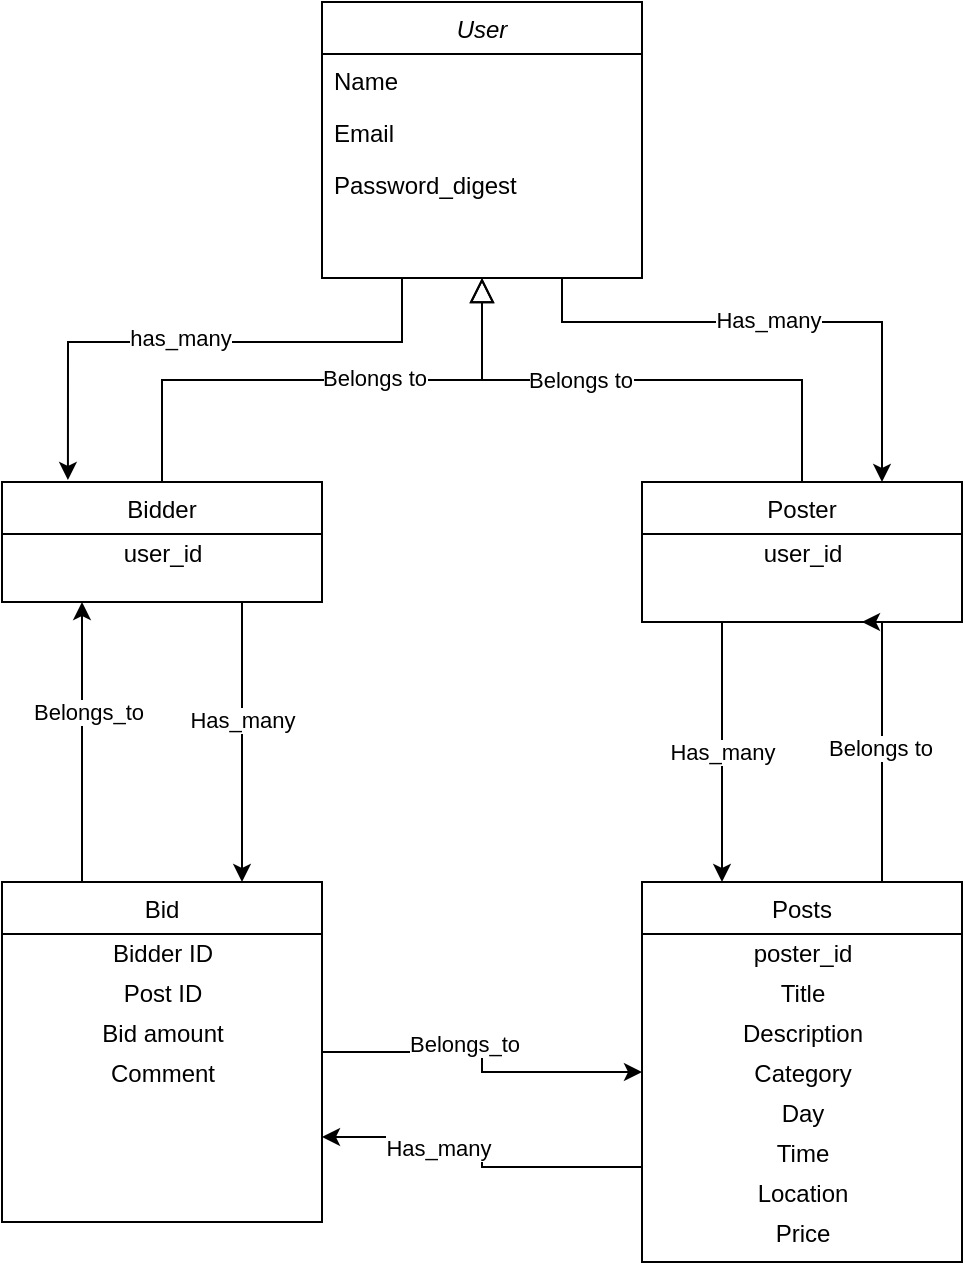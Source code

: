<mxfile version="15.3.2" type="github">
  <diagram id="C5RBs43oDa-KdzZeNtuy" name="Page-1">
    <mxGraphModel dx="187" dy="693" grid="1" gridSize="10" guides="1" tooltips="1" connect="1" arrows="1" fold="1" page="1" pageScale="1" pageWidth="827" pageHeight="1169" math="0" shadow="0">
      <root>
        <mxCell id="WIyWlLk6GJQsqaUBKTNV-0" />
        <mxCell id="WIyWlLk6GJQsqaUBKTNV-1" parent="WIyWlLk6GJQsqaUBKTNV-0" />
        <mxCell id="KLkfFupKq4MBxy-asS3C-39" style="edgeStyle=orthogonalEdgeStyle;rounded=0;orthogonalLoop=1;jettySize=auto;html=1;exitX=0.25;exitY=1;exitDx=0;exitDy=0;entryX=0.206;entryY=-0.017;entryDx=0;entryDy=0;entryPerimeter=0;" edge="1" parent="WIyWlLk6GJQsqaUBKTNV-1" source="zkfFHV4jXpPFQw0GAbJ--0" target="zkfFHV4jXpPFQw0GAbJ--6">
          <mxGeometry relative="1" as="geometry">
            <Array as="points">
              <mxPoint x="260" y="290" />
              <mxPoint x="93" y="290" />
            </Array>
          </mxGeometry>
        </mxCell>
        <mxCell id="KLkfFupKq4MBxy-asS3C-40" value="has_many" style="edgeLabel;html=1;align=center;verticalAlign=middle;resizable=0;points=[];" vertex="1" connectable="0" parent="KLkfFupKq4MBxy-asS3C-39">
          <mxGeometry x="0.067" y="-2" relative="1" as="geometry">
            <mxPoint as="offset" />
          </mxGeometry>
        </mxCell>
        <mxCell id="KLkfFupKq4MBxy-asS3C-41" style="edgeStyle=orthogonalEdgeStyle;rounded=0;orthogonalLoop=1;jettySize=auto;html=1;exitX=0.75;exitY=1;exitDx=0;exitDy=0;entryX=0.75;entryY=0;entryDx=0;entryDy=0;" edge="1" parent="WIyWlLk6GJQsqaUBKTNV-1" source="zkfFHV4jXpPFQw0GAbJ--0" target="zkfFHV4jXpPFQw0GAbJ--13">
          <mxGeometry relative="1" as="geometry">
            <Array as="points">
              <mxPoint x="340" y="280" />
              <mxPoint x="500" y="280" />
            </Array>
          </mxGeometry>
        </mxCell>
        <mxCell id="KLkfFupKq4MBxy-asS3C-42" value="Has_many" style="edgeLabel;html=1;align=center;verticalAlign=middle;resizable=0;points=[];" vertex="1" connectable="0" parent="KLkfFupKq4MBxy-asS3C-41">
          <mxGeometry x="-0.046" y="1" relative="1" as="geometry">
            <mxPoint as="offset" />
          </mxGeometry>
        </mxCell>
        <mxCell id="zkfFHV4jXpPFQw0GAbJ--0" value="User" style="swimlane;fontStyle=2;align=center;verticalAlign=top;childLayout=stackLayout;horizontal=1;startSize=26;horizontalStack=0;resizeParent=1;resizeLast=0;collapsible=1;marginBottom=0;rounded=0;shadow=0;strokeWidth=1;" parent="WIyWlLk6GJQsqaUBKTNV-1" vertex="1">
          <mxGeometry x="220" y="120" width="160" height="138" as="geometry">
            <mxRectangle x="230" y="140" width="160" height="26" as="alternateBounds" />
          </mxGeometry>
        </mxCell>
        <mxCell id="zkfFHV4jXpPFQw0GAbJ--1" value="Name" style="text;align=left;verticalAlign=top;spacingLeft=4;spacingRight=4;overflow=hidden;rotatable=0;points=[[0,0.5],[1,0.5]];portConstraint=eastwest;" parent="zkfFHV4jXpPFQw0GAbJ--0" vertex="1">
          <mxGeometry y="26" width="160" height="26" as="geometry" />
        </mxCell>
        <mxCell id="zkfFHV4jXpPFQw0GAbJ--2" value="Email" style="text;align=left;verticalAlign=top;spacingLeft=4;spacingRight=4;overflow=hidden;rotatable=0;points=[[0,0.5],[1,0.5]];portConstraint=eastwest;rounded=0;shadow=0;html=0;" parent="zkfFHV4jXpPFQw0GAbJ--0" vertex="1">
          <mxGeometry y="52" width="160" height="26" as="geometry" />
        </mxCell>
        <mxCell id="zkfFHV4jXpPFQw0GAbJ--3" value="Password_digest" style="text;align=left;verticalAlign=top;spacingLeft=4;spacingRight=4;overflow=hidden;rotatable=0;points=[[0,0.5],[1,0.5]];portConstraint=eastwest;rounded=0;shadow=0;html=0;" parent="zkfFHV4jXpPFQw0GAbJ--0" vertex="1">
          <mxGeometry y="78" width="160" height="26" as="geometry" />
        </mxCell>
        <mxCell id="KLkfFupKq4MBxy-asS3C-7" style="edgeStyle=orthogonalEdgeStyle;rounded=0;orthogonalLoop=1;jettySize=auto;html=1;exitX=0.75;exitY=1;exitDx=0;exitDy=0;entryX=0.75;entryY=0;entryDx=0;entryDy=0;" edge="1" parent="WIyWlLk6GJQsqaUBKTNV-1" source="zkfFHV4jXpPFQw0GAbJ--6" target="KLkfFupKq4MBxy-asS3C-22">
          <mxGeometry relative="1" as="geometry">
            <mxPoint x="180" y="560" as="targetPoint" />
          </mxGeometry>
        </mxCell>
        <mxCell id="KLkfFupKq4MBxy-asS3C-8" value="Has_many" style="edgeLabel;html=1;align=center;verticalAlign=middle;resizable=0;points=[];" vertex="1" connectable="0" parent="KLkfFupKq4MBxy-asS3C-7">
          <mxGeometry x="-0.157" relative="1" as="geometry">
            <mxPoint as="offset" />
          </mxGeometry>
        </mxCell>
        <mxCell id="zkfFHV4jXpPFQw0GAbJ--6" value="Bidder" style="swimlane;fontStyle=0;align=center;verticalAlign=top;childLayout=stackLayout;horizontal=1;startSize=26;horizontalStack=0;resizeParent=1;resizeLast=0;collapsible=1;marginBottom=0;rounded=0;shadow=0;strokeWidth=1;" parent="WIyWlLk6GJQsqaUBKTNV-1" vertex="1">
          <mxGeometry x="60" y="360" width="160" height="60" as="geometry">
            <mxRectangle x="130" y="380" width="160" height="26" as="alternateBounds" />
          </mxGeometry>
        </mxCell>
        <mxCell id="KLkfFupKq4MBxy-asS3C-17" value="user_id" style="text;html=1;align=center;verticalAlign=middle;resizable=0;points=[];autosize=1;strokeColor=none;fillColor=none;" vertex="1" parent="zkfFHV4jXpPFQw0GAbJ--6">
          <mxGeometry y="26" width="160" height="20" as="geometry" />
        </mxCell>
        <mxCell id="zkfFHV4jXpPFQw0GAbJ--12" value="" style="endArrow=block;endSize=10;endFill=0;shadow=0;strokeWidth=1;rounded=0;edgeStyle=elbowEdgeStyle;elbow=vertical;" parent="WIyWlLk6GJQsqaUBKTNV-1" source="zkfFHV4jXpPFQw0GAbJ--6" target="zkfFHV4jXpPFQw0GAbJ--0" edge="1">
          <mxGeometry width="160" relative="1" as="geometry">
            <mxPoint x="200" y="203" as="sourcePoint" />
            <mxPoint x="200" y="203" as="targetPoint" />
          </mxGeometry>
        </mxCell>
        <mxCell id="KLkfFupKq4MBxy-asS3C-6" value="Belongs to" style="edgeLabel;html=1;align=center;verticalAlign=middle;resizable=0;points=[];" vertex="1" connectable="0" parent="zkfFHV4jXpPFQw0GAbJ--12">
          <mxGeometry x="0.198" y="1" relative="1" as="geometry">
            <mxPoint as="offset" />
          </mxGeometry>
        </mxCell>
        <mxCell id="KLkfFupKq4MBxy-asS3C-4" value="Has_many" style="edgeStyle=orthogonalEdgeStyle;rounded=0;orthogonalLoop=1;jettySize=auto;html=1;exitX=0.25;exitY=1;exitDx=0;exitDy=0;entryX=0.25;entryY=0;entryDx=0;entryDy=0;" edge="1" parent="WIyWlLk6GJQsqaUBKTNV-1" source="zkfFHV4jXpPFQw0GAbJ--13">
          <mxGeometry relative="1" as="geometry">
            <mxPoint x="420" y="560" as="targetPoint" />
            <Array as="points">
              <mxPoint x="420" y="500" />
              <mxPoint x="420" y="500" />
            </Array>
          </mxGeometry>
        </mxCell>
        <mxCell id="zkfFHV4jXpPFQw0GAbJ--13" value="Poster" style="swimlane;fontStyle=0;align=center;verticalAlign=top;childLayout=stackLayout;horizontal=1;startSize=26;horizontalStack=0;resizeParent=1;resizeLast=0;collapsible=1;marginBottom=0;rounded=0;shadow=0;strokeWidth=1;" parent="WIyWlLk6GJQsqaUBKTNV-1" vertex="1">
          <mxGeometry x="380" y="360" width="160" height="70" as="geometry">
            <mxRectangle x="340" y="380" width="170" height="26" as="alternateBounds" />
          </mxGeometry>
        </mxCell>
        <mxCell id="KLkfFupKq4MBxy-asS3C-16" value="user_id" style="text;html=1;align=center;verticalAlign=middle;resizable=0;points=[];autosize=1;strokeColor=none;fillColor=none;" vertex="1" parent="zkfFHV4jXpPFQw0GAbJ--13">
          <mxGeometry y="26" width="160" height="20" as="geometry" />
        </mxCell>
        <mxCell id="zkfFHV4jXpPFQw0GAbJ--16" value="" style="endArrow=block;endSize=10;endFill=0;shadow=0;strokeWidth=1;rounded=0;edgeStyle=elbowEdgeStyle;elbow=horizontal;" parent="WIyWlLk6GJQsqaUBKTNV-1" source="zkfFHV4jXpPFQw0GAbJ--13" target="zkfFHV4jXpPFQw0GAbJ--0" edge="1">
          <mxGeometry width="160" relative="1" as="geometry">
            <mxPoint x="210" y="373" as="sourcePoint" />
            <mxPoint x="310" y="271" as="targetPoint" />
          </mxGeometry>
        </mxCell>
        <mxCell id="KLkfFupKq4MBxy-asS3C-5" value="Belongs to" style="edgeLabel;html=1;align=center;verticalAlign=middle;resizable=0;points=[];" vertex="1" connectable="0" parent="zkfFHV4jXpPFQw0GAbJ--16">
          <mxGeometry x="0.235" relative="1" as="geometry">
            <mxPoint as="offset" />
          </mxGeometry>
        </mxCell>
        <mxCell id="KLkfFupKq4MBxy-asS3C-10" style="edgeStyle=orthogonalEdgeStyle;rounded=0;orthogonalLoop=1;jettySize=auto;html=1;exitX=0.25;exitY=0;exitDx=0;exitDy=0;entryX=0.25;entryY=1;entryDx=0;entryDy=0;exitPerimeter=0;" edge="1" parent="WIyWlLk6GJQsqaUBKTNV-1" source="KLkfFupKq4MBxy-asS3C-22" target="zkfFHV4jXpPFQw0GAbJ--6">
          <mxGeometry relative="1" as="geometry">
            <mxPoint x="100" y="560" as="sourcePoint" />
          </mxGeometry>
        </mxCell>
        <mxCell id="KLkfFupKq4MBxy-asS3C-11" value="Belongs_to" style="edgeLabel;html=1;align=center;verticalAlign=middle;resizable=0;points=[];" vertex="1" connectable="0" parent="KLkfFupKq4MBxy-asS3C-10">
          <mxGeometry x="0.214" y="-3" relative="1" as="geometry">
            <mxPoint as="offset" />
          </mxGeometry>
        </mxCell>
        <mxCell id="KLkfFupKq4MBxy-asS3C-2" style="edgeStyle=orthogonalEdgeStyle;rounded=0;orthogonalLoop=1;jettySize=auto;html=1;exitX=0.75;exitY=0;exitDx=0;exitDy=0;" edge="1" parent="WIyWlLk6GJQsqaUBKTNV-1" source="KLkfFupKq4MBxy-asS3C-19">
          <mxGeometry relative="1" as="geometry">
            <mxPoint x="490" y="560" as="sourcePoint" />
            <mxPoint x="490" y="430" as="targetPoint" />
            <Array as="points">
              <mxPoint x="500" y="430" />
            </Array>
          </mxGeometry>
        </mxCell>
        <mxCell id="KLkfFupKq4MBxy-asS3C-3" value="Belongs to " style="edgeLabel;html=1;align=center;verticalAlign=middle;resizable=0;points=[];" vertex="1" connectable="0" parent="KLkfFupKq4MBxy-asS3C-2">
          <mxGeometry x="-0.046" y="1" relative="1" as="geometry">
            <mxPoint as="offset" />
          </mxGeometry>
        </mxCell>
        <mxCell id="KLkfFupKq4MBxy-asS3C-25" style="edgeStyle=orthogonalEdgeStyle;rounded=0;orthogonalLoop=1;jettySize=auto;html=1;exitX=0;exitY=0.75;exitDx=0;exitDy=0;entryX=1;entryY=0.75;entryDx=0;entryDy=0;" edge="1" parent="WIyWlLk6GJQsqaUBKTNV-1" source="KLkfFupKq4MBxy-asS3C-19" target="KLkfFupKq4MBxy-asS3C-22">
          <mxGeometry relative="1" as="geometry" />
        </mxCell>
        <mxCell id="KLkfFupKq4MBxy-asS3C-27" value="Has_many" style="edgeLabel;html=1;align=center;verticalAlign=middle;resizable=0;points=[];" vertex="1" connectable="0" parent="KLkfFupKq4MBxy-asS3C-25">
          <mxGeometry x="0.338" y="5" relative="1" as="geometry">
            <mxPoint as="offset" />
          </mxGeometry>
        </mxCell>
        <mxCell id="KLkfFupKq4MBxy-asS3C-19" value="Posts" style="swimlane;fontStyle=0;align=center;verticalAlign=top;childLayout=stackLayout;horizontal=1;startSize=26;horizontalStack=0;resizeParent=1;resizeLast=0;collapsible=1;marginBottom=0;rounded=0;shadow=0;strokeWidth=1;" vertex="1" parent="WIyWlLk6GJQsqaUBKTNV-1">
          <mxGeometry x="380" y="560" width="160" height="190" as="geometry">
            <mxRectangle x="340" y="380" width="170" height="26" as="alternateBounds" />
          </mxGeometry>
        </mxCell>
        <mxCell id="KLkfFupKq4MBxy-asS3C-20" value="poster_id" style="text;html=1;align=center;verticalAlign=middle;resizable=0;points=[];autosize=1;strokeColor=none;fillColor=none;" vertex="1" parent="KLkfFupKq4MBxy-asS3C-19">
          <mxGeometry y="26" width="160" height="20" as="geometry" />
        </mxCell>
        <mxCell id="KLkfFupKq4MBxy-asS3C-28" value="Title" style="text;html=1;align=center;verticalAlign=middle;resizable=0;points=[];autosize=1;strokeColor=none;fillColor=none;" vertex="1" parent="KLkfFupKq4MBxy-asS3C-19">
          <mxGeometry y="46" width="160" height="20" as="geometry" />
        </mxCell>
        <mxCell id="KLkfFupKq4MBxy-asS3C-29" value="Description" style="text;html=1;align=center;verticalAlign=middle;resizable=0;points=[];autosize=1;strokeColor=none;fillColor=none;" vertex="1" parent="KLkfFupKq4MBxy-asS3C-19">
          <mxGeometry y="66" width="160" height="20" as="geometry" />
        </mxCell>
        <mxCell id="KLkfFupKq4MBxy-asS3C-30" value="Category" style="text;html=1;align=center;verticalAlign=middle;resizable=0;points=[];autosize=1;strokeColor=none;fillColor=none;" vertex="1" parent="KLkfFupKq4MBxy-asS3C-19">
          <mxGeometry y="86" width="160" height="20" as="geometry" />
        </mxCell>
        <mxCell id="KLkfFupKq4MBxy-asS3C-31" value="Day" style="text;html=1;align=center;verticalAlign=middle;resizable=0;points=[];autosize=1;strokeColor=none;fillColor=none;" vertex="1" parent="KLkfFupKq4MBxy-asS3C-19">
          <mxGeometry y="106" width="160" height="20" as="geometry" />
        </mxCell>
        <mxCell id="KLkfFupKq4MBxy-asS3C-32" value="Time" style="text;html=1;align=center;verticalAlign=middle;resizable=0;points=[];autosize=1;strokeColor=none;fillColor=none;" vertex="1" parent="KLkfFupKq4MBxy-asS3C-19">
          <mxGeometry y="126" width="160" height="20" as="geometry" />
        </mxCell>
        <mxCell id="KLkfFupKq4MBxy-asS3C-33" value="Location" style="text;html=1;align=center;verticalAlign=middle;resizable=0;points=[];autosize=1;strokeColor=none;fillColor=none;" vertex="1" parent="KLkfFupKq4MBxy-asS3C-19">
          <mxGeometry y="146" width="160" height="20" as="geometry" />
        </mxCell>
        <mxCell id="KLkfFupKq4MBxy-asS3C-38" value="Price" style="text;html=1;align=center;verticalAlign=middle;resizable=0;points=[];autosize=1;strokeColor=none;fillColor=none;" vertex="1" parent="KLkfFupKq4MBxy-asS3C-19">
          <mxGeometry y="166" width="160" height="20" as="geometry" />
        </mxCell>
        <mxCell id="KLkfFupKq4MBxy-asS3C-24" style="edgeStyle=orthogonalEdgeStyle;rounded=0;orthogonalLoop=1;jettySize=auto;html=1;exitX=1;exitY=0.5;exitDx=0;exitDy=0;entryX=0;entryY=0.5;entryDx=0;entryDy=0;" edge="1" parent="WIyWlLk6GJQsqaUBKTNV-1" source="KLkfFupKq4MBxy-asS3C-22" target="KLkfFupKq4MBxy-asS3C-19">
          <mxGeometry relative="1" as="geometry" />
        </mxCell>
        <mxCell id="KLkfFupKq4MBxy-asS3C-26" value="Belongs_to" style="edgeLabel;html=1;align=center;verticalAlign=middle;resizable=0;points=[];" vertex="1" connectable="0" parent="KLkfFupKq4MBxy-asS3C-24">
          <mxGeometry x="-0.163" y="4" relative="1" as="geometry">
            <mxPoint as="offset" />
          </mxGeometry>
        </mxCell>
        <mxCell id="KLkfFupKq4MBxy-asS3C-22" value="Bid" style="swimlane;fontStyle=0;align=center;verticalAlign=top;childLayout=stackLayout;horizontal=1;startSize=26;horizontalStack=0;resizeParent=1;resizeLast=0;collapsible=1;marginBottom=0;rounded=0;shadow=0;strokeWidth=1;" vertex="1" parent="WIyWlLk6GJQsqaUBKTNV-1">
          <mxGeometry x="60" y="560" width="160" height="170" as="geometry">
            <mxRectangle x="340" y="380" width="170" height="26" as="alternateBounds" />
          </mxGeometry>
        </mxCell>
        <mxCell id="KLkfFupKq4MBxy-asS3C-23" value="&lt;div&gt;Bidder ID&lt;/div&gt;" style="text;html=1;align=center;verticalAlign=middle;resizable=0;points=[];autosize=1;strokeColor=none;fillColor=none;" vertex="1" parent="KLkfFupKq4MBxy-asS3C-22">
          <mxGeometry y="26" width="160" height="20" as="geometry" />
        </mxCell>
        <mxCell id="KLkfFupKq4MBxy-asS3C-34" value="Post ID" style="text;html=1;align=center;verticalAlign=middle;resizable=0;points=[];autosize=1;strokeColor=none;fillColor=none;" vertex="1" parent="KLkfFupKq4MBxy-asS3C-22">
          <mxGeometry y="46" width="160" height="20" as="geometry" />
        </mxCell>
        <mxCell id="KLkfFupKq4MBxy-asS3C-35" value="Bid amount" style="text;html=1;align=center;verticalAlign=middle;resizable=0;points=[];autosize=1;strokeColor=none;fillColor=none;" vertex="1" parent="KLkfFupKq4MBxy-asS3C-22">
          <mxGeometry y="66" width="160" height="20" as="geometry" />
        </mxCell>
        <mxCell id="KLkfFupKq4MBxy-asS3C-36" value="Comment" style="text;html=1;align=center;verticalAlign=middle;resizable=0;points=[];autosize=1;strokeColor=none;fillColor=none;" vertex="1" parent="KLkfFupKq4MBxy-asS3C-22">
          <mxGeometry y="86" width="160" height="20" as="geometry" />
        </mxCell>
      </root>
    </mxGraphModel>
  </diagram>
</mxfile>
